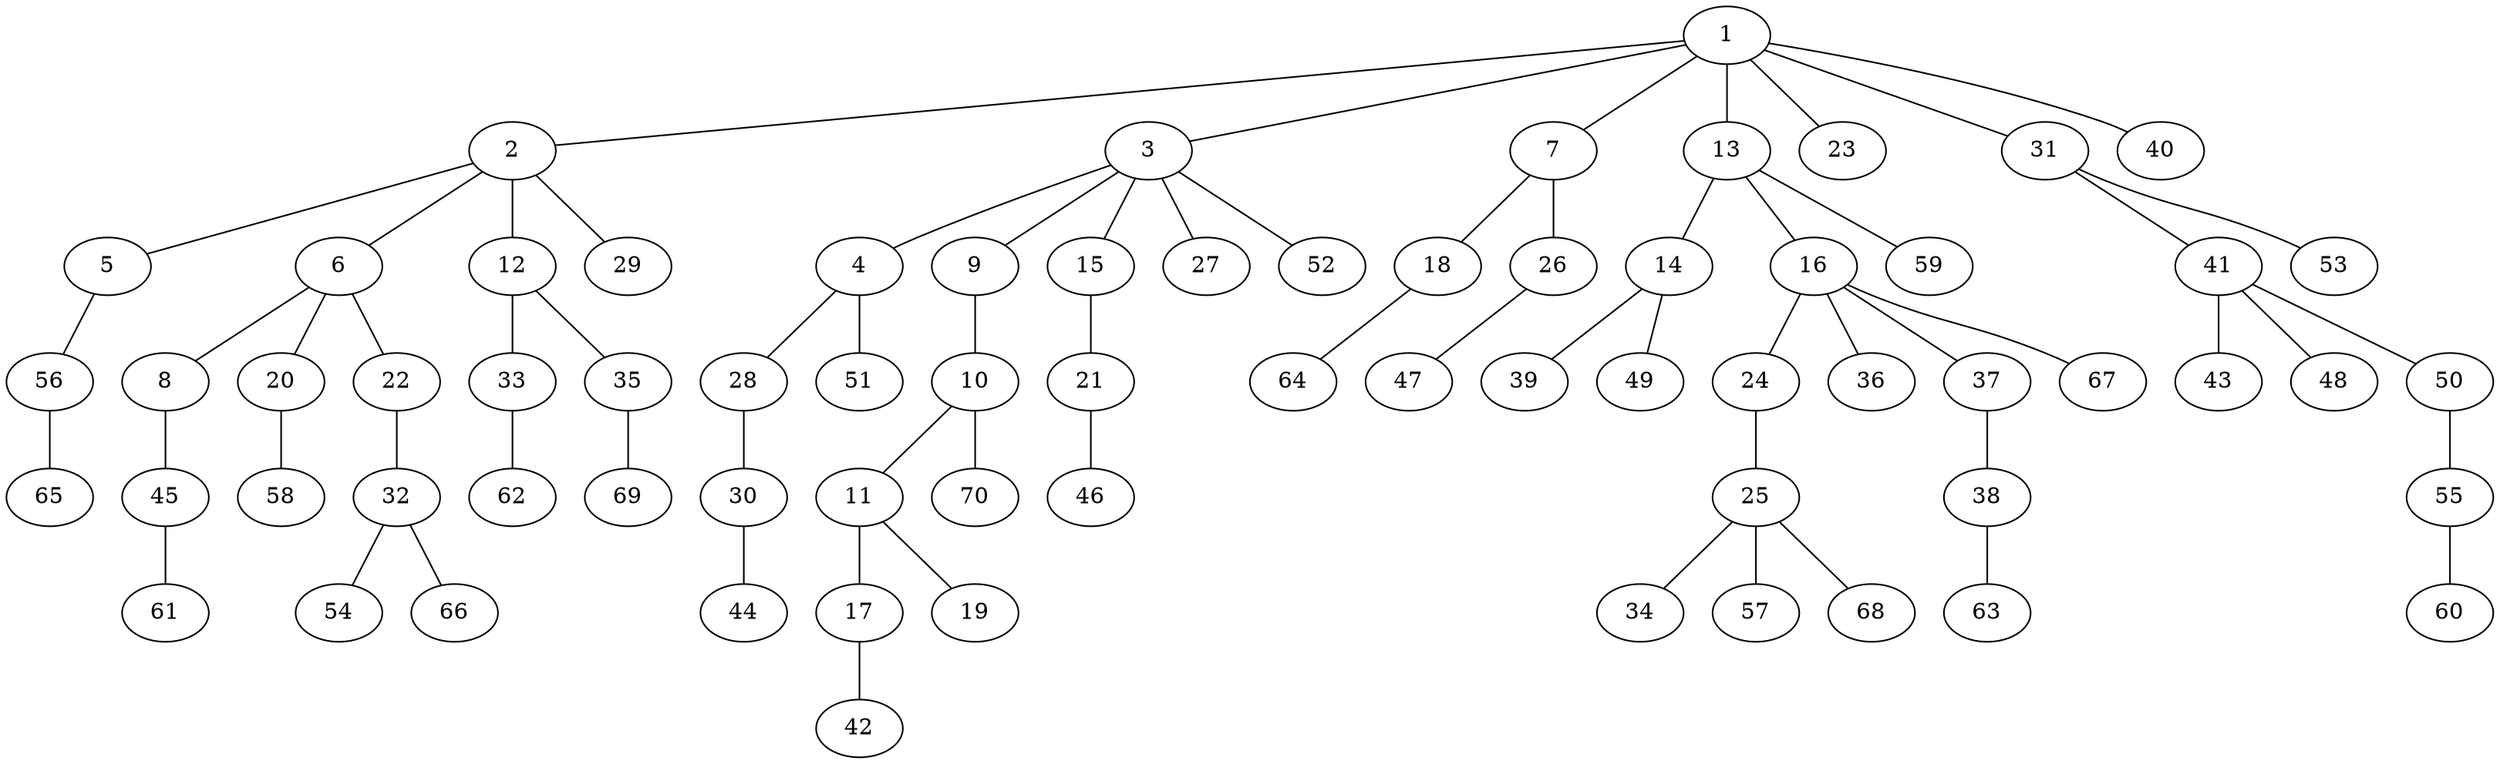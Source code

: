graph graphname {1--2
1--3
1--7
1--13
1--23
1--31
1--40
2--5
2--6
2--12
2--29
3--4
3--9
3--15
3--27
3--52
4--28
4--51
5--56
6--8
6--20
6--22
7--18
7--26
8--45
9--10
10--11
10--70
11--17
11--19
12--33
12--35
13--14
13--16
13--59
14--39
14--49
15--21
16--24
16--36
16--37
16--67
17--42
18--64
20--58
21--46
22--32
24--25
25--34
25--57
25--68
26--47
28--30
30--44
31--41
31--53
32--54
32--66
33--62
35--69
37--38
38--63
41--43
41--48
41--50
45--61
50--55
55--60
56--65
}